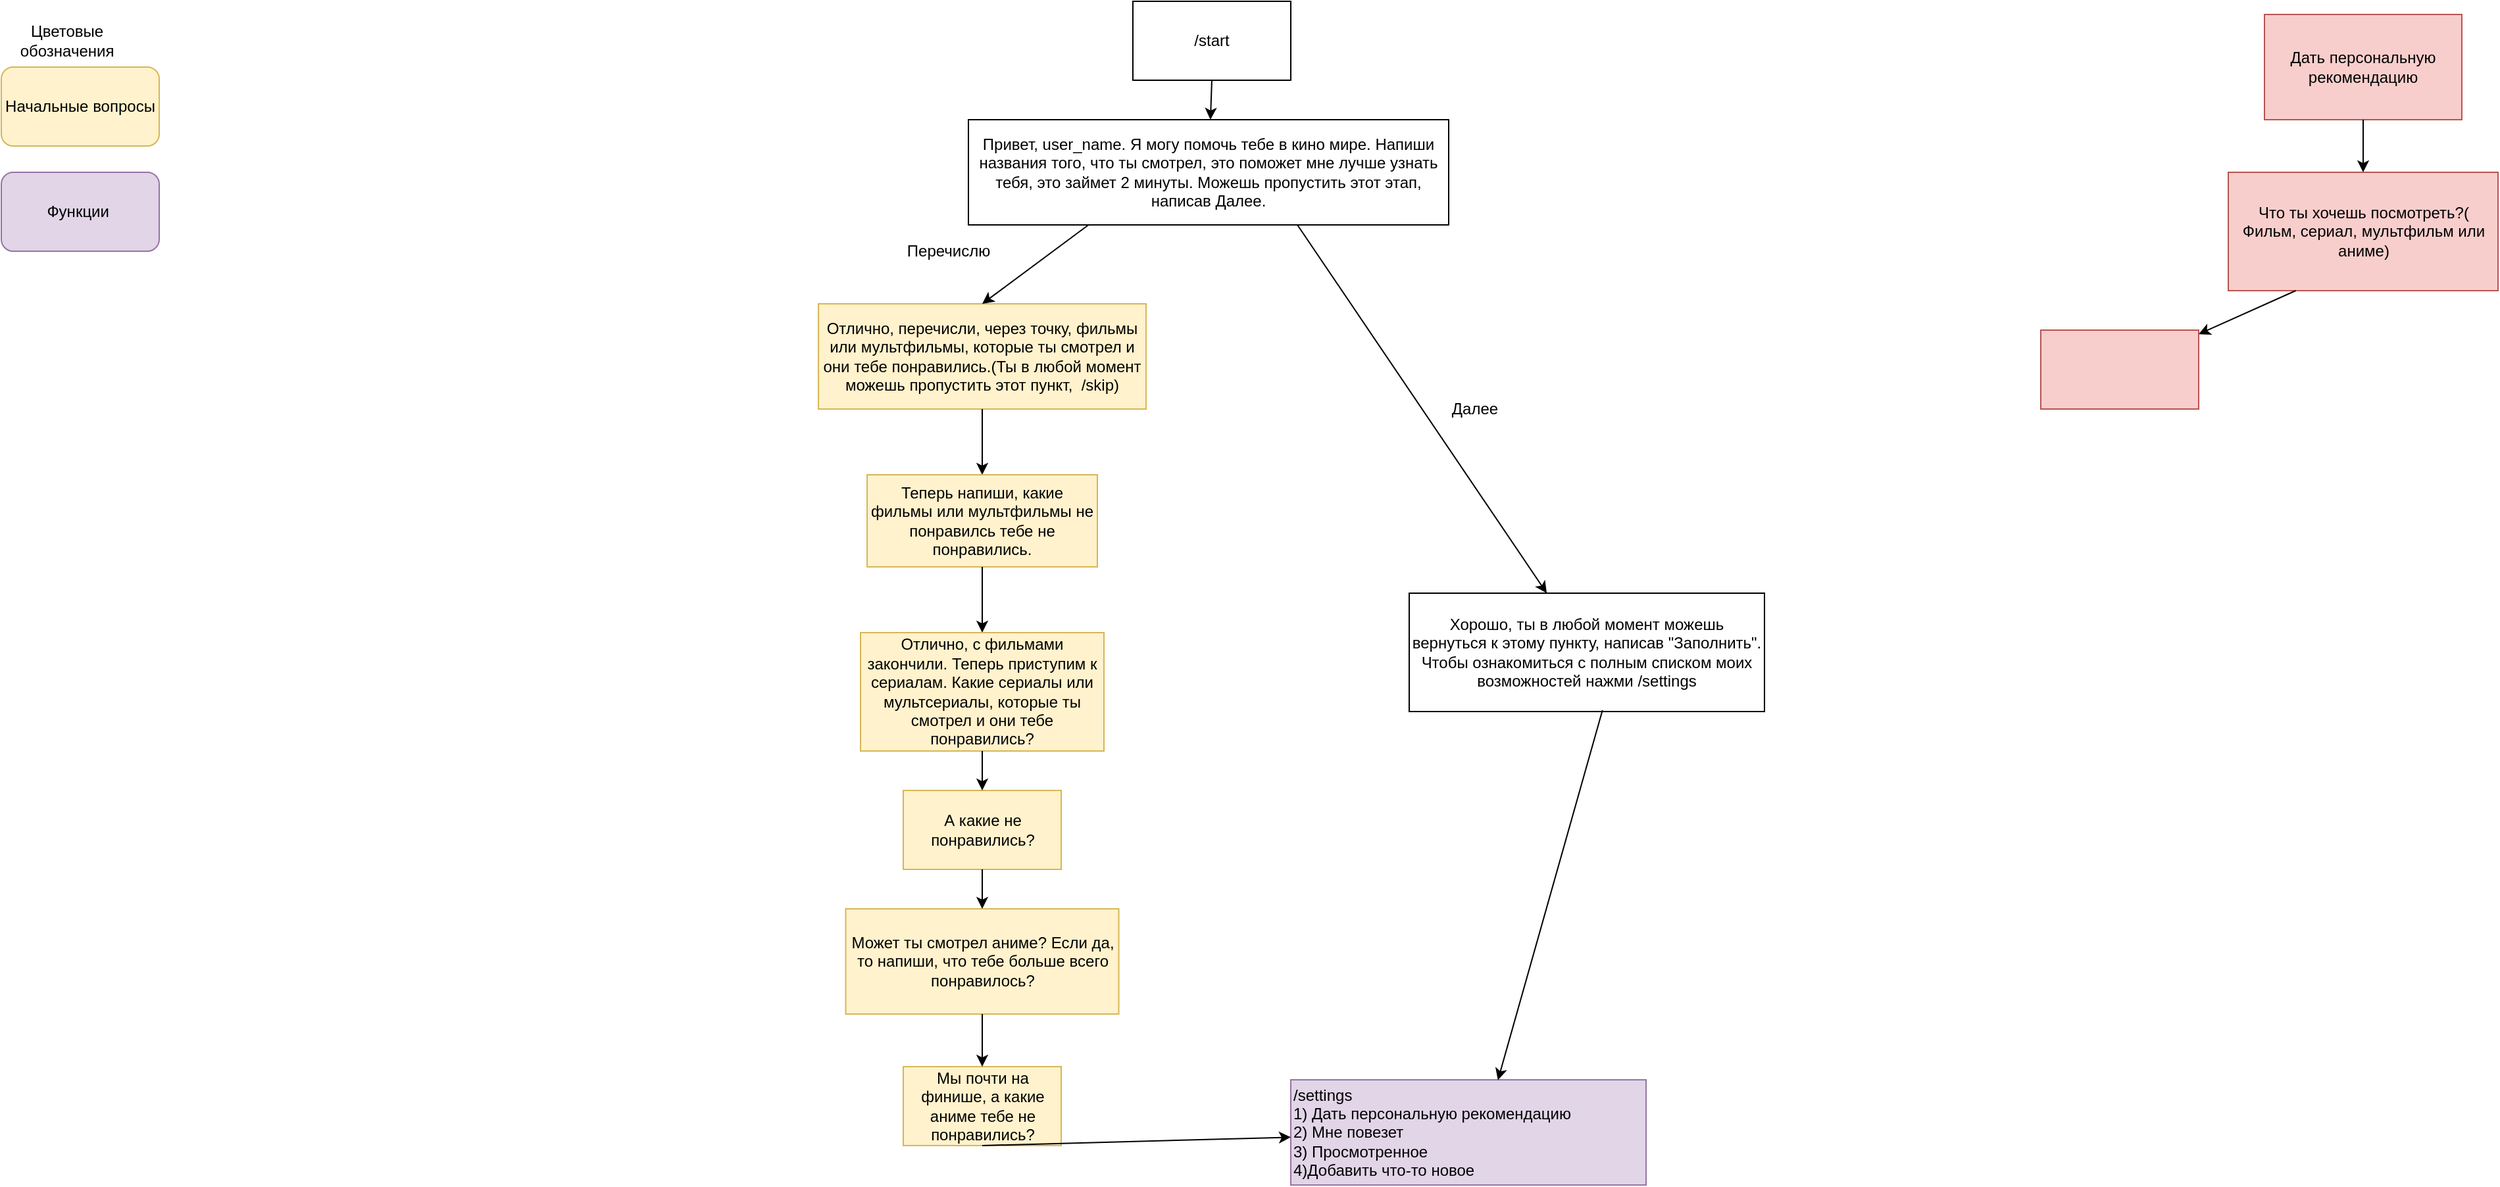 <mxfile version="14.6.0" type="github">
  <diagram id="aV00lB4m98laV_DwpAlv" name="Page-1">
    <mxGraphModel dx="1865" dy="576" grid="1" gridSize="10" guides="1" tooltips="1" connect="1" arrows="1" fold="1" page="1" pageScale="1" pageWidth="827" pageHeight="1169" math="0" shadow="0">
      <root>
        <mxCell id="0" />
        <mxCell id="1" parent="0" />
        <mxCell id="vRKRvqlmKyvSmNE2YDa2-1" value="/start" style="rounded=0;whiteSpace=wrap;html=1;" parent="1" vertex="1">
          <mxGeometry x="310" width="120" height="60" as="geometry" />
        </mxCell>
        <mxCell id="vRKRvqlmKyvSmNE2YDa2-3" value="" style="endArrow=classic;html=1;exitX=0.5;exitY=1;exitDx=0;exitDy=0;" parent="1" source="vRKRvqlmKyvSmNE2YDa2-1" target="vRKRvqlmKyvSmNE2YDa2-4" edge="1">
          <mxGeometry width="50" height="50" relative="1" as="geometry">
            <mxPoint x="220" y="210" as="sourcePoint" />
            <mxPoint x="240" y="80" as="targetPoint" />
          </mxGeometry>
        </mxCell>
        <mxCell id="vRKRvqlmKyvSmNE2YDa2-4" value="Привет, user_name. Я могу помочь тебе в кино мире. Напиши названия того, что ты смотрел, это поможет мне лучше узнать тебя, это займет 2 минуты. Можешь пропустить этот этап, написав Далее." style="rounded=0;whiteSpace=wrap;html=1;" parent="1" vertex="1">
          <mxGeometry x="185" y="90" width="365" height="80" as="geometry" />
        </mxCell>
        <mxCell id="vRKRvqlmKyvSmNE2YDa2-5" value="Отлично, перечисли, через точку, фильмы или мультфильмы, которые ты смотрел и они тебе понравились.(Ты в любой момент можешь пропустить этот пункт,&amp;nbsp; /skip)" style="rounded=0;whiteSpace=wrap;html=1;fillColor=#fff2cc;strokeColor=#d6b656;" parent="1" vertex="1">
          <mxGeometry x="71" y="230" width="249" height="80" as="geometry" />
        </mxCell>
        <mxCell id="vRKRvqlmKyvSmNE2YDa2-6" value="Хорошо, ты в любой момент можешь вернуться к этому пункту, написав &quot;Заполнить&quot;. Чтобы ознакомиться с полным списком моих возможностей нажми /settings" style="rounded=0;whiteSpace=wrap;html=1;" parent="1" vertex="1">
          <mxGeometry x="520" y="450" width="270" height="90" as="geometry" />
        </mxCell>
        <mxCell id="vRKRvqlmKyvSmNE2YDa2-7" value="" style="endArrow=classic;html=1;exitX=0.25;exitY=1;exitDx=0;exitDy=0;entryX=0.5;entryY=0;entryDx=0;entryDy=0;" parent="1" source="vRKRvqlmKyvSmNE2YDa2-4" target="vRKRvqlmKyvSmNE2YDa2-5" edge="1">
          <mxGeometry width="50" height="50" relative="1" as="geometry">
            <mxPoint x="220" y="180" as="sourcePoint" />
            <mxPoint x="270" y="130" as="targetPoint" />
          </mxGeometry>
        </mxCell>
        <mxCell id="vRKRvqlmKyvSmNE2YDa2-8" value="" style="endArrow=classic;html=1;exitX=0.685;exitY=1;exitDx=0;exitDy=0;exitPerimeter=0;" parent="1" source="vRKRvqlmKyvSmNE2YDa2-4" target="vRKRvqlmKyvSmNE2YDa2-6" edge="1">
          <mxGeometry width="50" height="50" relative="1" as="geometry">
            <mxPoint x="220" y="180" as="sourcePoint" />
            <mxPoint x="270" y="130" as="targetPoint" />
          </mxGeometry>
        </mxCell>
        <mxCell id="vRKRvqlmKyvSmNE2YDa2-9" value="Далее" style="text;html=1;strokeColor=none;fillColor=none;align=center;verticalAlign=middle;whiteSpace=wrap;rounded=0;" parent="1" vertex="1">
          <mxGeometry x="550" y="300" width="40" height="20" as="geometry" />
        </mxCell>
        <mxCell id="vRKRvqlmKyvSmNE2YDa2-10" value="Перечислю" style="text;html=1;strokeColor=none;fillColor=none;align=center;verticalAlign=middle;whiteSpace=wrap;rounded=0;" parent="1" vertex="1">
          <mxGeometry x="150" y="180" width="40" height="20" as="geometry" />
        </mxCell>
        <mxCell id="vRKRvqlmKyvSmNE2YDa2-12" value="" style="endArrow=classic;html=1;exitX=0.5;exitY=1;exitDx=0;exitDy=0;" parent="1" source="vRKRvqlmKyvSmNE2YDa2-5" target="vRKRvqlmKyvSmNE2YDa2-13" edge="1">
          <mxGeometry width="50" height="50" relative="1" as="geometry">
            <mxPoint x="220" y="310" as="sourcePoint" />
            <mxPoint x="130" y="330" as="targetPoint" />
          </mxGeometry>
        </mxCell>
        <mxCell id="vRKRvqlmKyvSmNE2YDa2-13" value="Теперь напиши, какие фильмы или мультфильмы не понравилсь тебе не понравились." style="rounded=0;whiteSpace=wrap;html=1;fillColor=#fff2cc;strokeColor=#d6b656;" parent="1" vertex="1">
          <mxGeometry x="108" y="360" width="175" height="70" as="geometry" />
        </mxCell>
        <mxCell id="vRKRvqlmKyvSmNE2YDa2-15" value="" style="endArrow=classic;html=1;exitX=0.5;exitY=1;exitDx=0;exitDy=0;" parent="1" source="vRKRvqlmKyvSmNE2YDa2-13" target="vRKRvqlmKyvSmNE2YDa2-16" edge="1">
          <mxGeometry width="50" height="50" relative="1" as="geometry">
            <mxPoint x="220" y="310" as="sourcePoint" />
            <mxPoint x="130" y="410" as="targetPoint" />
          </mxGeometry>
        </mxCell>
        <mxCell id="vRKRvqlmKyvSmNE2YDa2-16" value="Отлично, с фильмами закончили. Теперь приступим к сериалам. Какие сериалы или мультсериалы, которые ты смотрел и они тебе понравились?" style="rounded=0;whiteSpace=wrap;html=1;fillColor=#fff2cc;strokeColor=#d6b656;" parent="1" vertex="1">
          <mxGeometry x="103" y="480" width="185" height="90" as="geometry" />
        </mxCell>
        <mxCell id="vRKRvqlmKyvSmNE2YDa2-17" value="А какие не понравились?" style="rounded=0;whiteSpace=wrap;html=1;fillColor=#fff2cc;strokeColor=#d6b656;" parent="1" vertex="1">
          <mxGeometry x="135.5" y="600" width="120" height="60" as="geometry" />
        </mxCell>
        <mxCell id="vRKRvqlmKyvSmNE2YDa2-18" value="" style="endArrow=classic;html=1;exitX=0.5;exitY=1;exitDx=0;exitDy=0;" parent="1" source="vRKRvqlmKyvSmNE2YDa2-16" target="vRKRvqlmKyvSmNE2YDa2-17" edge="1">
          <mxGeometry width="50" height="50" relative="1" as="geometry">
            <mxPoint x="220" y="580" as="sourcePoint" />
            <mxPoint x="270" y="530" as="targetPoint" />
          </mxGeometry>
        </mxCell>
        <mxCell id="vRKRvqlmKyvSmNE2YDa2-19" value="Может ты смотрел аниме? Если да, то напиши, что тебе больше всего понравилось?" style="rounded=0;whiteSpace=wrap;html=1;fillColor=#fff2cc;strokeColor=#d6b656;" parent="1" vertex="1">
          <mxGeometry x="91.75" y="690" width="207.5" height="80" as="geometry" />
        </mxCell>
        <mxCell id="vRKRvqlmKyvSmNE2YDa2-20" value="" style="endArrow=classic;html=1;exitX=0.5;exitY=1;exitDx=0;exitDy=0;" parent="1" source="vRKRvqlmKyvSmNE2YDa2-17" target="vRKRvqlmKyvSmNE2YDa2-19" edge="1">
          <mxGeometry width="50" height="50" relative="1" as="geometry">
            <mxPoint x="240" y="700" as="sourcePoint" />
            <mxPoint x="290" y="650" as="targetPoint" />
          </mxGeometry>
        </mxCell>
        <mxCell id="Wr12T5slUzwtYqqn4j88-1" value="Мы почти на финише, а какие аниме тебе не понравились?" style="rounded=0;whiteSpace=wrap;html=1;fillColor=#fff2cc;strokeColor=#d6b656;" parent="1" vertex="1">
          <mxGeometry x="135.5" y="810" width="120" height="60" as="geometry" />
        </mxCell>
        <mxCell id="Wr12T5slUzwtYqqn4j88-2" value="" style="endArrow=classic;html=1;exitX=0.5;exitY=1;exitDx=0;exitDy=0;entryX=0.5;entryY=0;entryDx=0;entryDy=0;" parent="1" source="vRKRvqlmKyvSmNE2YDa2-19" target="Wr12T5slUzwtYqqn4j88-1" edge="1">
          <mxGeometry width="50" height="50" relative="1" as="geometry">
            <mxPoint x="390" y="710" as="sourcePoint" />
            <mxPoint x="440" y="660" as="targetPoint" />
          </mxGeometry>
        </mxCell>
        <mxCell id="Wr12T5slUzwtYqqn4j88-4" value="Начальные вопросы " style="rounded=1;whiteSpace=wrap;html=1;fillColor=#fff2cc;strokeColor=#d6b656;" parent="1" vertex="1">
          <mxGeometry x="-550" y="50" width="120" height="60" as="geometry" />
        </mxCell>
        <mxCell id="Wr12T5slUzwtYqqn4j88-5" value="Цветовые обозначения" style="text;html=1;strokeColor=none;fillColor=none;align=center;verticalAlign=middle;whiteSpace=wrap;rounded=0;" parent="1" vertex="1">
          <mxGeometry x="-520" y="20" width="40" height="20" as="geometry" />
        </mxCell>
        <mxCell id="2YeTzln--VD0P2cOwKcS-1" value="/settings&lt;br&gt;1) Дать персональную рекомендацию&lt;br&gt;2) Мне повезет&lt;br&gt;&lt;div&gt;&lt;span&gt;3) Просмотренное&amp;nbsp;&lt;/span&gt;&lt;/div&gt;&lt;div&gt;&lt;span&gt;4)Добавить что-то новое&lt;/span&gt;&lt;/div&gt;" style="rounded=0;whiteSpace=wrap;html=1;fillColor=#e1d5e7;strokeColor=#9673a6;align=left;" vertex="1" parent="1">
          <mxGeometry x="430" y="820" width="270" height="80" as="geometry" />
        </mxCell>
        <mxCell id="2YeTzln--VD0P2cOwKcS-2" value="Функции&amp;nbsp;" style="rounded=1;whiteSpace=wrap;html=1;fillColor=#e1d5e7;strokeColor=#9673a6;" vertex="1" parent="1">
          <mxGeometry x="-550" y="130" width="120" height="60" as="geometry" />
        </mxCell>
        <mxCell id="2YeTzln--VD0P2cOwKcS-3" value="" style="endArrow=classic;html=1;exitX=0.5;exitY=1;exitDx=0;exitDy=0;" edge="1" parent="1" source="Wr12T5slUzwtYqqn4j88-1" target="2YeTzln--VD0P2cOwKcS-1">
          <mxGeometry width="50" height="50" relative="1" as="geometry">
            <mxPoint x="410" y="760" as="sourcePoint" />
            <mxPoint x="470" y="870" as="targetPoint" />
          </mxGeometry>
        </mxCell>
        <mxCell id="2YeTzln--VD0P2cOwKcS-4" value="" style="endArrow=classic;html=1;exitX=0.544;exitY=0.989;exitDx=0;exitDy=0;exitPerimeter=0;entryX=0.583;entryY=0.003;entryDx=0;entryDy=0;entryPerimeter=0;" edge="1" parent="1" source="vRKRvqlmKyvSmNE2YDa2-6" target="2YeTzln--VD0P2cOwKcS-1">
          <mxGeometry width="50" height="50" relative="1" as="geometry">
            <mxPoint x="410" y="760" as="sourcePoint" />
            <mxPoint x="460" y="710" as="targetPoint" />
          </mxGeometry>
        </mxCell>
        <mxCell id="2YeTzln--VD0P2cOwKcS-5" value="Дать персональную рекомендацию" style="rounded=0;whiteSpace=wrap;html=1;fillColor=#f8cecc;strokeColor=#b85450;" vertex="1" parent="1">
          <mxGeometry x="1170" y="10" width="150" height="80" as="geometry" />
        </mxCell>
        <mxCell id="2YeTzln--VD0P2cOwKcS-6" value="" style="endArrow=classic;html=1;exitX=0.5;exitY=1;exitDx=0;exitDy=0;" edge="1" parent="1" source="2YeTzln--VD0P2cOwKcS-5" target="2YeTzln--VD0P2cOwKcS-7">
          <mxGeometry width="50" height="50" relative="1" as="geometry">
            <mxPoint x="850" y="140" as="sourcePoint" />
            <mxPoint x="1245" y="160" as="targetPoint" />
          </mxGeometry>
        </mxCell>
        <mxCell id="2YeTzln--VD0P2cOwKcS-7" value="Что ты хочешь посмотреть?( Фильм, сериал, мультфильм или аниме)" style="rounded=0;whiteSpace=wrap;html=1;fillColor=#f8cecc;strokeColor=#b85450;" vertex="1" parent="1">
          <mxGeometry x="1142.5" y="130" width="205" height="90" as="geometry" />
        </mxCell>
        <mxCell id="2YeTzln--VD0P2cOwKcS-8" value="" style="endArrow=classic;html=1;exitX=0.25;exitY=1;exitDx=0;exitDy=0;" edge="1" parent="1" source="2YeTzln--VD0P2cOwKcS-7" target="2YeTzln--VD0P2cOwKcS-9">
          <mxGeometry width="50" height="50" relative="1" as="geometry">
            <mxPoint x="850" y="210" as="sourcePoint" />
            <mxPoint x="1080" y="270" as="targetPoint" />
          </mxGeometry>
        </mxCell>
        <mxCell id="2YeTzln--VD0P2cOwKcS-9" value="" style="rounded=0;whiteSpace=wrap;html=1;fillColor=#f8cecc;strokeColor=#b85450;" vertex="1" parent="1">
          <mxGeometry x="1000" y="250" width="120" height="60" as="geometry" />
        </mxCell>
      </root>
    </mxGraphModel>
  </diagram>
</mxfile>
